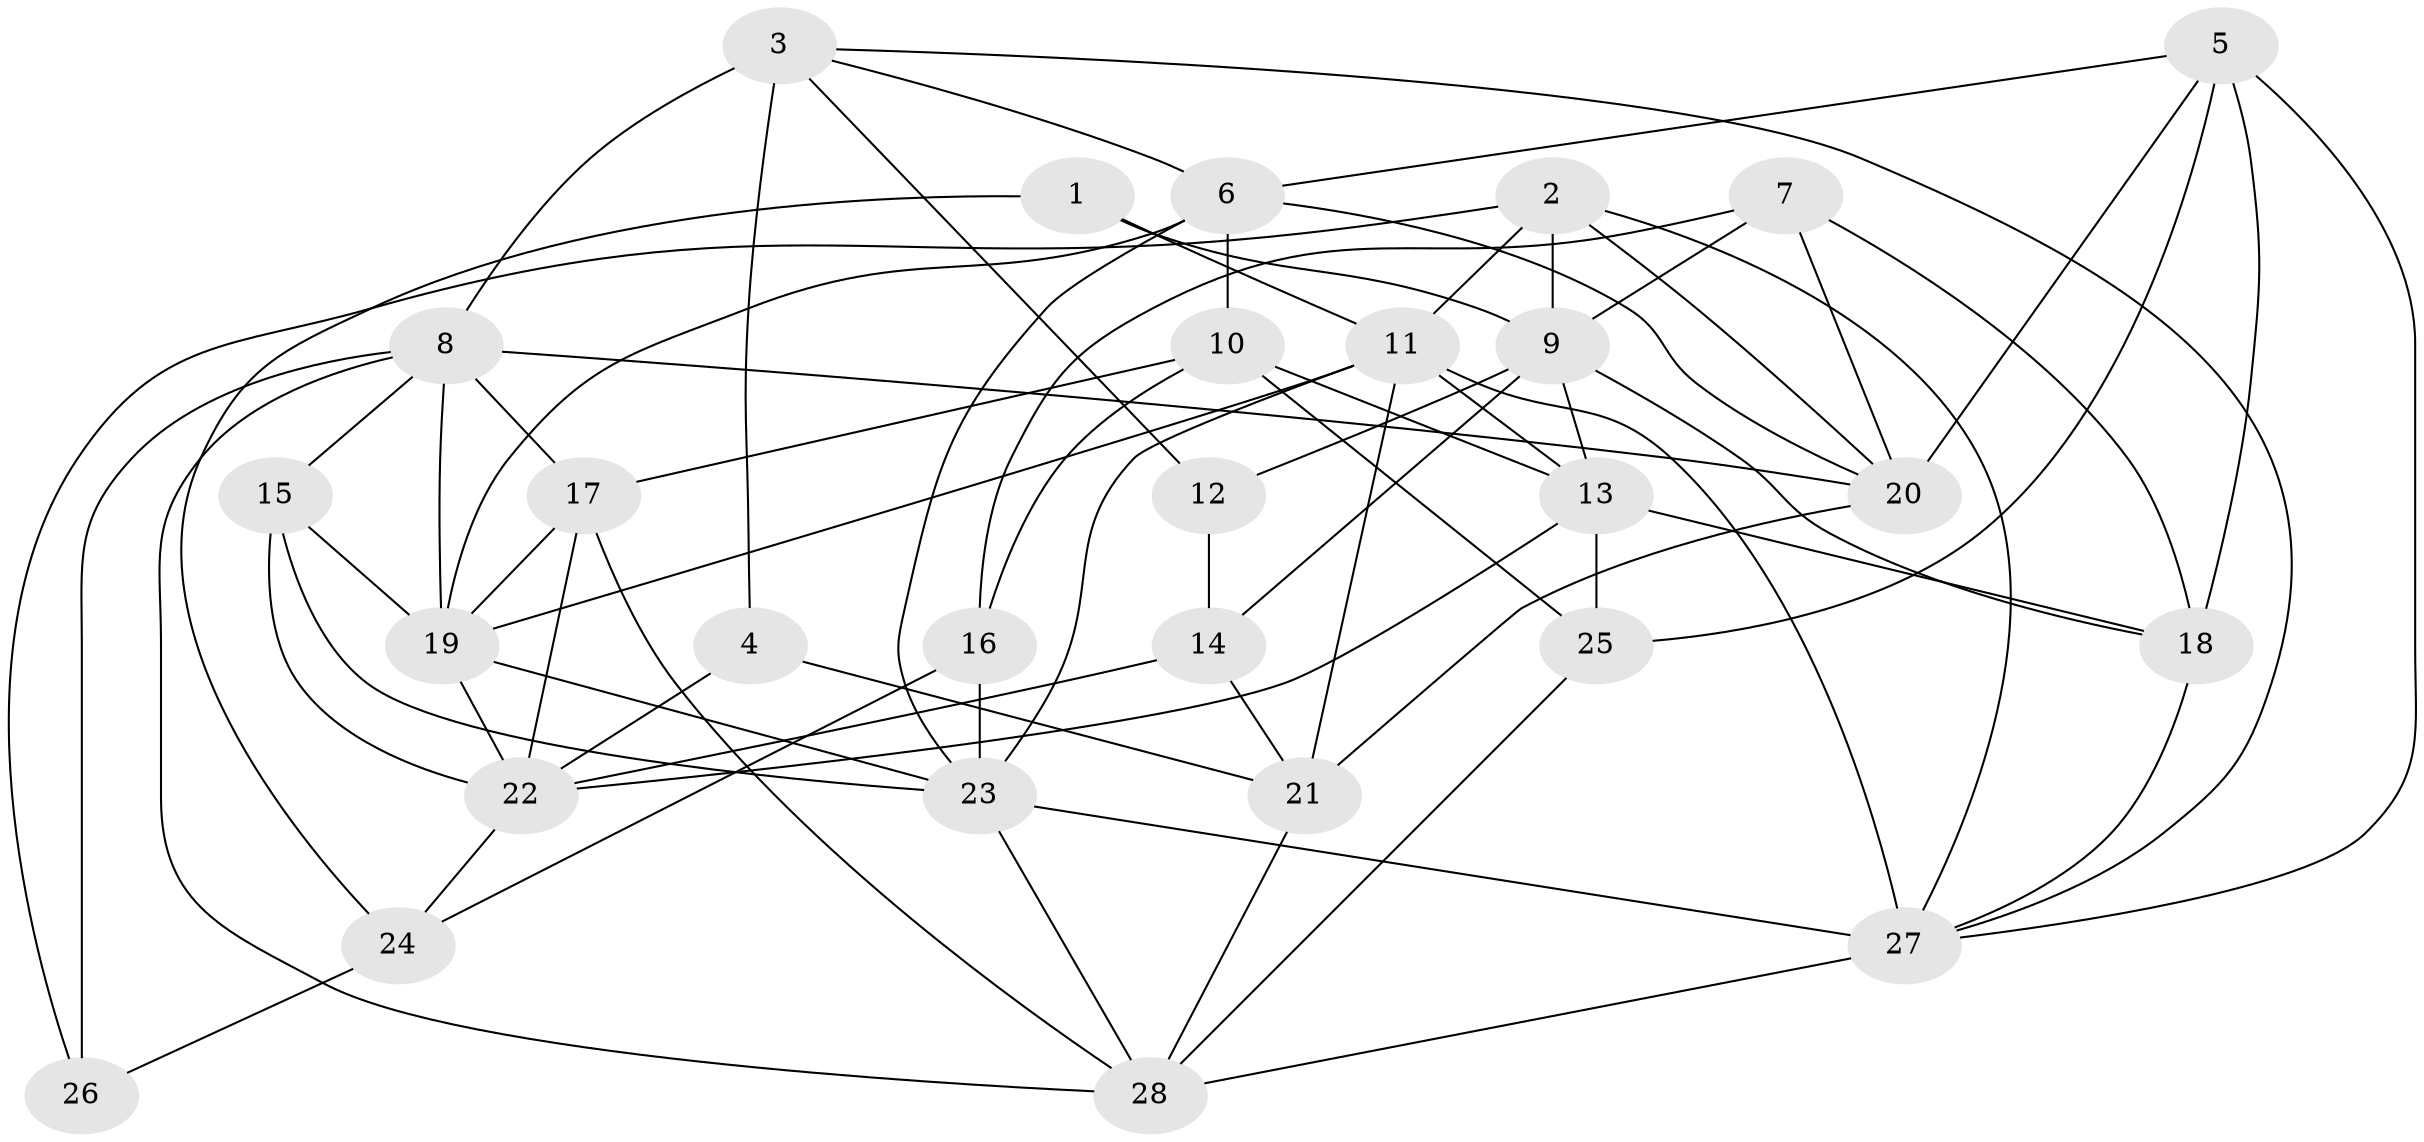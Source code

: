 // original degree distribution, {3: 0.35294117647058826, 5: 0.21568627450980393, 4: 0.2549019607843137, 6: 0.09803921568627451, 7: 0.0196078431372549, 2: 0.058823529411764705}
// Generated by graph-tools (version 1.1) at 2025/26/03/09/25 03:26:18]
// undirected, 28 vertices, 72 edges
graph export_dot {
graph [start="1"]
  node [color=gray90,style=filled];
  1;
  2;
  3;
  4;
  5;
  6;
  7;
  8;
  9;
  10;
  11;
  12;
  13;
  14;
  15;
  16;
  17;
  18;
  19;
  20;
  21;
  22;
  23;
  24;
  25;
  26;
  27;
  28;
  1 -- 9 [weight=1.0];
  1 -- 11 [weight=1.0];
  1 -- 24 [weight=1.0];
  2 -- 9 [weight=1.0];
  2 -- 11 [weight=1.0];
  2 -- 20 [weight=1.0];
  2 -- 26 [weight=1.0];
  2 -- 27 [weight=1.0];
  3 -- 4 [weight=1.0];
  3 -- 6 [weight=1.0];
  3 -- 8 [weight=2.0];
  3 -- 12 [weight=1.0];
  3 -- 27 [weight=1.0];
  4 -- 21 [weight=1.0];
  4 -- 22 [weight=1.0];
  5 -- 6 [weight=1.0];
  5 -- 18 [weight=1.0];
  5 -- 20 [weight=1.0];
  5 -- 25 [weight=1.0];
  5 -- 27 [weight=1.0];
  6 -- 10 [weight=1.0];
  6 -- 19 [weight=1.0];
  6 -- 20 [weight=1.0];
  6 -- 23 [weight=1.0];
  7 -- 9 [weight=1.0];
  7 -- 16 [weight=1.0];
  7 -- 18 [weight=1.0];
  7 -- 20 [weight=1.0];
  8 -- 15 [weight=1.0];
  8 -- 17 [weight=1.0];
  8 -- 19 [weight=1.0];
  8 -- 20 [weight=1.0];
  8 -- 26 [weight=1.0];
  8 -- 28 [weight=1.0];
  9 -- 12 [weight=1.0];
  9 -- 13 [weight=1.0];
  9 -- 14 [weight=1.0];
  9 -- 18 [weight=1.0];
  10 -- 13 [weight=1.0];
  10 -- 16 [weight=1.0];
  10 -- 17 [weight=1.0];
  10 -- 25 [weight=1.0];
  11 -- 13 [weight=1.0];
  11 -- 19 [weight=1.0];
  11 -- 21 [weight=2.0];
  11 -- 23 [weight=1.0];
  11 -- 27 [weight=1.0];
  12 -- 14 [weight=2.0];
  13 -- 18 [weight=1.0];
  13 -- 22 [weight=1.0];
  13 -- 25 [weight=1.0];
  14 -- 21 [weight=1.0];
  14 -- 22 [weight=1.0];
  15 -- 19 [weight=1.0];
  15 -- 22 [weight=1.0];
  15 -- 23 [weight=1.0];
  16 -- 23 [weight=1.0];
  16 -- 24 [weight=1.0];
  17 -- 19 [weight=1.0];
  17 -- 22 [weight=1.0];
  17 -- 28 [weight=2.0];
  18 -- 27 [weight=1.0];
  19 -- 22 [weight=1.0];
  19 -- 23 [weight=1.0];
  20 -- 21 [weight=1.0];
  21 -- 28 [weight=1.0];
  22 -- 24 [weight=1.0];
  23 -- 27 [weight=1.0];
  23 -- 28 [weight=1.0];
  24 -- 26 [weight=1.0];
  25 -- 28 [weight=1.0];
  27 -- 28 [weight=2.0];
}
